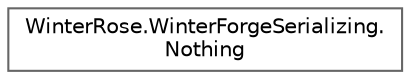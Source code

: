 digraph "Graphical Class Hierarchy"
{
 // LATEX_PDF_SIZE
  bgcolor="transparent";
  edge [fontname=Helvetica,fontsize=10,labelfontname=Helvetica,labelfontsize=10];
  node [fontname=Helvetica,fontsize=10,shape=box,height=0.2,width=0.4];
  rankdir="LR";
  Node0 [id="Node000000",label="WinterRose.WinterForgeSerializing.\lNothing",height=0.2,width=0.4,color="grey40", fillcolor="white", style="filled",URL="$class_winter_rose_1_1_winter_forge_serializing_1_1_nothing.html",tooltip="InstructionExecutor has no specific object to return."];
}
